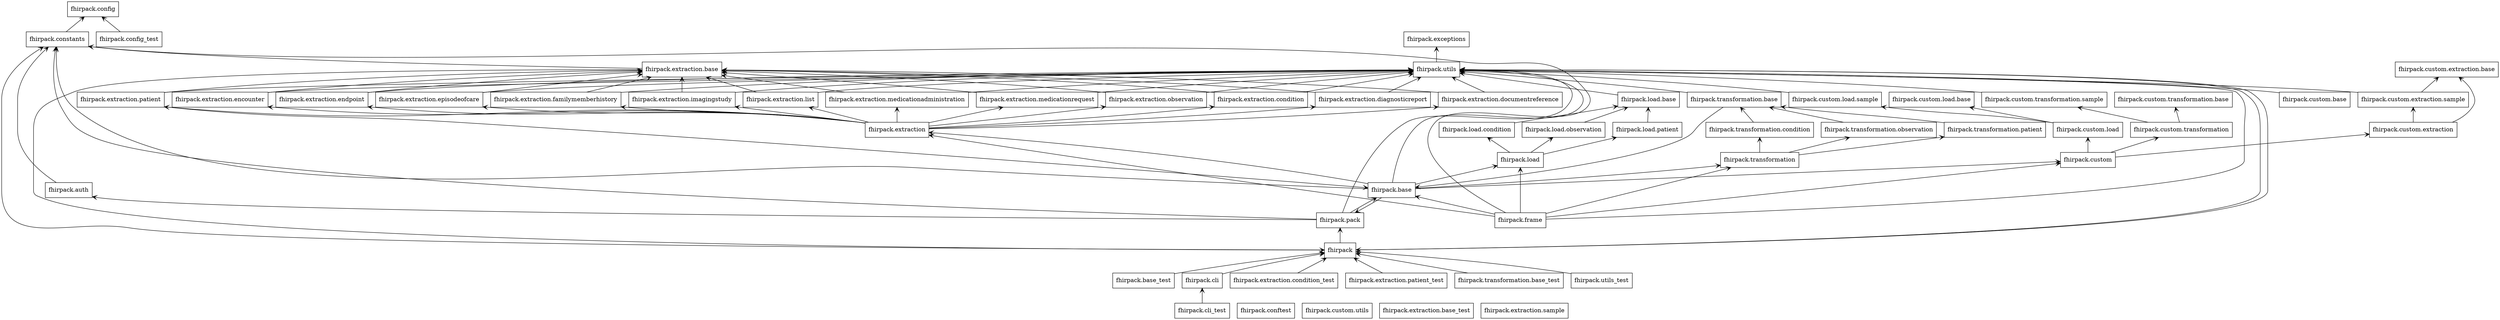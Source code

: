 digraph "packages_fhirpack" {
rankdir=BT
charset="utf-8"
"fhirpack" [color="black", label="fhirpack", shape="box", style="solid"];
"fhirpack.auth" [color="black", label="fhirpack.auth", shape="box", style="solid"];
"fhirpack.base" [color="black", label="fhirpack.base", shape="box", style="solid"];
"fhirpack.base_test" [color="black", label="fhirpack.base_test", shape="box", style="solid"];
"fhirpack.cli" [color="black", label="fhirpack.cli", shape="box", style="solid"];
"fhirpack.cli_test" [color="black", label="fhirpack.cli_test", shape="box", style="solid"];
"fhirpack.config" [color="black", label="fhirpack.config", shape="box", style="solid"];
"fhirpack.config_test" [color="black", label="fhirpack.config_test", shape="box", style="solid"];
"fhirpack.conftest" [color="black", label="fhirpack.conftest", shape="box", style="solid"];
"fhirpack.constants" [color="black", label="fhirpack.constants", shape="box", style="solid"];
"fhirpack.custom" [color="black", label="fhirpack.custom", shape="box", style="solid"];
"fhirpack.custom.base" [color="black", label="fhirpack.custom.base", shape="box", style="solid"];
"fhirpack.custom.extraction" [color="black", label="fhirpack.custom.extraction", shape="box", style="solid"];
"fhirpack.custom.extraction.base" [color="black", label="fhirpack.custom.extraction.base", shape="box", style="solid"];
"fhirpack.custom.extraction.sample" [color="black", label="fhirpack.custom.extraction.sample", shape="box", style="solid"];
"fhirpack.custom.load" [color="black", label="fhirpack.custom.load", shape="box", style="solid"];
"fhirpack.custom.load.base" [color="black", label="fhirpack.custom.load.base", shape="box", style="solid"];
"fhirpack.custom.load.sample" [color="black", label="fhirpack.custom.load.sample", shape="box", style="solid"];
"fhirpack.custom.transformation" [color="black", label="fhirpack.custom.transformation", shape="box", style="solid"];
"fhirpack.custom.transformation.base" [color="black", label="fhirpack.custom.transformation.base", shape="box", style="solid"];
"fhirpack.custom.transformation.sample" [color="black", label="fhirpack.custom.transformation.sample", shape="box", style="solid"];
"fhirpack.custom.utils" [color="black", label="fhirpack.custom.utils", shape="box", style="solid"];
"fhirpack.exceptions" [color="black", label="fhirpack.exceptions", shape="box", style="solid"];
"fhirpack.extraction" [color="black", label="fhirpack.extraction", shape="box", style="solid"];
"fhirpack.extraction.base" [color="black", label="fhirpack.extraction.base", shape="box", style="solid"];
"fhirpack.extraction.base_test" [color="black", label="fhirpack.extraction.base_test", shape="box", style="solid"];
"fhirpack.extraction.condition" [color="black", label="fhirpack.extraction.condition", shape="box", style="solid"];
"fhirpack.extraction.condition_test" [color="black", label="fhirpack.extraction.condition_test", shape="box", style="solid"];
"fhirpack.extraction.diagnosticreport" [color="black", label="fhirpack.extraction.diagnosticreport", shape="box", style="solid"];
"fhirpack.extraction.documentreference" [color="black", label="fhirpack.extraction.documentreference", shape="box", style="solid"];
"fhirpack.extraction.encounter" [color="black", label="fhirpack.extraction.encounter", shape="box", style="solid"];
"fhirpack.extraction.endpoint" [color="black", label="fhirpack.extraction.endpoint", shape="box", style="solid"];
"fhirpack.extraction.episodeofcare" [color="black", label="fhirpack.extraction.episodeofcare", shape="box", style="solid"];
"fhirpack.extraction.familymemberhistory" [color="black", label="fhirpack.extraction.familymemberhistory", shape="box", style="solid"];
"fhirpack.extraction.imagingstudy" [color="black", label="fhirpack.extraction.imagingstudy", shape="box", style="solid"];
"fhirpack.extraction.list" [color="black", label="fhirpack.extraction.list", shape="box", style="solid"];
"fhirpack.extraction.medicationadministration" [color="black", label="fhirpack.extraction.medicationadministration", shape="box", style="solid"];
"fhirpack.extraction.medicationrequest" [color="black", label="fhirpack.extraction.medicationrequest", shape="box", style="solid"];
"fhirpack.extraction.observation" [color="black", label="fhirpack.extraction.observation", shape="box", style="solid"];
"fhirpack.extraction.patient" [color="black", label="fhirpack.extraction.patient", shape="box", style="solid"];
"fhirpack.extraction.patient_test" [color="black", label="fhirpack.extraction.patient_test", shape="box", style="solid"];
"fhirpack.extraction.sample" [color="black", label="fhirpack.extraction.sample", shape="box", style="solid"];
"fhirpack.frame" [color="black", label="fhirpack.frame", shape="box", style="solid"];
"fhirpack.load" [color="black", label="fhirpack.load", shape="box", style="solid"];
"fhirpack.load.base" [color="black", label="fhirpack.load.base", shape="box", style="solid"];
"fhirpack.load.condition" [color="black", label="fhirpack.load.condition", shape="box", style="solid"];
"fhirpack.load.observation" [color="black", label="fhirpack.load.observation", shape="box", style="solid"];
"fhirpack.load.patient" [color="black", label="fhirpack.load.patient", shape="box", style="solid"];
"fhirpack.pack" [color="black", label="fhirpack.pack", shape="box", style="solid"];
"fhirpack.transformation" [color="black", label="fhirpack.transformation", shape="box", style="solid"];
"fhirpack.transformation.base" [color="black", label="fhirpack.transformation.base", shape="box", style="solid"];
"fhirpack.transformation.base_test" [color="black", label="fhirpack.transformation.base_test", shape="box", style="solid"];
"fhirpack.transformation.condition" [color="black", label="fhirpack.transformation.condition", shape="box", style="solid"];
"fhirpack.transformation.observation" [color="black", label="fhirpack.transformation.observation", shape="box", style="solid"];
"fhirpack.transformation.patient" [color="black", label="fhirpack.transformation.patient", shape="box", style="solid"];
"fhirpack.utils" [color="black", label="fhirpack.utils", shape="box", style="solid"];
"fhirpack.utils_test" [color="black", label="fhirpack.utils_test", shape="box", style="solid"];
"fhirpack" -> "fhirpack.constants" [arrowhead="open", arrowtail="none"];
"fhirpack" -> "fhirpack.pack" [arrowhead="open", arrowtail="none"];
"fhirpack" -> "fhirpack.utils" [arrowhead="open", arrowtail="none"];
"fhirpack.auth" -> "fhirpack.constants" [arrowhead="open", arrowtail="none"];
"fhirpack.base" -> "fhirpack.constants" [arrowhead="open", arrowtail="none"];
"fhirpack.base" -> "fhirpack.custom" [arrowhead="open", arrowtail="none"];
"fhirpack.base" -> "fhirpack.extraction" [arrowhead="open", arrowtail="none"];
"fhirpack.base" -> "fhirpack.load" [arrowhead="open", arrowtail="none"];
"fhirpack.base" -> "fhirpack.pack" [arrowhead="open", arrowtail="none"];
"fhirpack.base" -> "fhirpack.transformation" [arrowhead="open", arrowtail="none"];
"fhirpack.base" -> "fhirpack.utils" [arrowhead="open", arrowtail="none"];
"fhirpack.base_test" -> "fhirpack" [arrowhead="open", arrowtail="none"];
"fhirpack.cli" -> "fhirpack" [arrowhead="open", arrowtail="none"];
"fhirpack.cli_test" -> "fhirpack.cli" [arrowhead="open", arrowtail="none"];
"fhirpack.config_test" -> "fhirpack.config" [arrowhead="open", arrowtail="none"];
"fhirpack.constants" -> "fhirpack.config" [arrowhead="open", arrowtail="none"];
"fhirpack.custom" -> "fhirpack.custom.extraction" [arrowhead="open", arrowtail="none"];
"fhirpack.custom" -> "fhirpack.custom.load" [arrowhead="open", arrowtail="none"];
"fhirpack.custom" -> "fhirpack.custom.transformation" [arrowhead="open", arrowtail="none"];
"fhirpack.custom.base" -> "fhirpack.utils" [arrowhead="open", arrowtail="none"];
"fhirpack.custom.extraction" -> "fhirpack.custom.extraction.base" [arrowhead="open", arrowtail="none"];
"fhirpack.custom.extraction" -> "fhirpack.custom.extraction.sample" [arrowhead="open", arrowtail="none"];
"fhirpack.custom.extraction.sample" -> "fhirpack.custom.extraction.base" [arrowhead="open", arrowtail="none"];
"fhirpack.custom.extraction.sample" -> "fhirpack.utils" [arrowhead="open", arrowtail="none"];
"fhirpack.custom.load" -> "fhirpack.custom.load.base" [arrowhead="open", arrowtail="none"];
"fhirpack.custom.load" -> "fhirpack.custom.load.sample" [arrowhead="open", arrowtail="none"];
"fhirpack.custom.load.sample" -> "fhirpack.utils" [arrowhead="open", arrowtail="none"];
"fhirpack.custom.transformation" -> "fhirpack.custom.transformation.base" [arrowhead="open", arrowtail="none"];
"fhirpack.custom.transformation" -> "fhirpack.custom.transformation.sample" [arrowhead="open", arrowtail="none"];
"fhirpack.custom.transformation.sample" -> "fhirpack.utils" [arrowhead="open", arrowtail="none"];
"fhirpack.extraction" -> "fhirpack.extraction.condition" [arrowhead="open", arrowtail="none"];
"fhirpack.extraction" -> "fhirpack.extraction.diagnosticreport" [arrowhead="open", arrowtail="none"];
"fhirpack.extraction" -> "fhirpack.extraction.documentreference" [arrowhead="open", arrowtail="none"];
"fhirpack.extraction" -> "fhirpack.extraction.encounter" [arrowhead="open", arrowtail="none"];
"fhirpack.extraction" -> "fhirpack.extraction.endpoint" [arrowhead="open", arrowtail="none"];
"fhirpack.extraction" -> "fhirpack.extraction.episodeofcare" [arrowhead="open", arrowtail="none"];
"fhirpack.extraction" -> "fhirpack.extraction.familymemberhistory" [arrowhead="open", arrowtail="none"];
"fhirpack.extraction" -> "fhirpack.extraction.imagingstudy" [arrowhead="open", arrowtail="none"];
"fhirpack.extraction" -> "fhirpack.extraction.list" [arrowhead="open", arrowtail="none"];
"fhirpack.extraction" -> "fhirpack.extraction.medicationadministration" [arrowhead="open", arrowtail="none"];
"fhirpack.extraction" -> "fhirpack.extraction.medicationrequest" [arrowhead="open", arrowtail="none"];
"fhirpack.extraction" -> "fhirpack.extraction.observation" [arrowhead="open", arrowtail="none"];
"fhirpack.extraction" -> "fhirpack.extraction.patient" [arrowhead="open", arrowtail="none"];
"fhirpack.extraction.base" -> "fhirpack" [arrowhead="open", arrowtail="none"];
"fhirpack.extraction.base" -> "fhirpack.constants" [arrowhead="open", arrowtail="none"];
"fhirpack.extraction.condition" -> "fhirpack.extraction.base" [arrowhead="open", arrowtail="none"];
"fhirpack.extraction.condition" -> "fhirpack.utils" [arrowhead="open", arrowtail="none"];
"fhirpack.extraction.condition_test" -> "fhirpack" [arrowhead="open", arrowtail="none"];
"fhirpack.extraction.diagnosticreport" -> "fhirpack.extraction.base" [arrowhead="open", arrowtail="none"];
"fhirpack.extraction.diagnosticreport" -> "fhirpack.utils" [arrowhead="open", arrowtail="none"];
"fhirpack.extraction.documentreference" -> "fhirpack.extraction.base" [arrowhead="open", arrowtail="none"];
"fhirpack.extraction.documentreference" -> "fhirpack.utils" [arrowhead="open", arrowtail="none"];
"fhirpack.extraction.encounter" -> "fhirpack.extraction.base" [arrowhead="open", arrowtail="none"];
"fhirpack.extraction.encounter" -> "fhirpack.utils" [arrowhead="open", arrowtail="none"];
"fhirpack.extraction.endpoint" -> "fhirpack.extraction.base" [arrowhead="open", arrowtail="none"];
"fhirpack.extraction.endpoint" -> "fhirpack.utils" [arrowhead="open", arrowtail="none"];
"fhirpack.extraction.episodeofcare" -> "fhirpack.extraction.base" [arrowhead="open", arrowtail="none"];
"fhirpack.extraction.episodeofcare" -> "fhirpack.utils" [arrowhead="open", arrowtail="none"];
"fhirpack.extraction.familymemberhistory" -> "fhirpack.extraction.base" [arrowhead="open", arrowtail="none"];
"fhirpack.extraction.familymemberhistory" -> "fhirpack.utils" [arrowhead="open", arrowtail="none"];
"fhirpack.extraction.imagingstudy" -> "fhirpack.extraction.base" [arrowhead="open", arrowtail="none"];
"fhirpack.extraction.imagingstudy" -> "fhirpack.utils" [arrowhead="open", arrowtail="none"];
"fhirpack.extraction.list" -> "fhirpack.extraction.base" [arrowhead="open", arrowtail="none"];
"fhirpack.extraction.list" -> "fhirpack.utils" [arrowhead="open", arrowtail="none"];
"fhirpack.extraction.medicationadministration" -> "fhirpack.extraction.base" [arrowhead="open", arrowtail="none"];
"fhirpack.extraction.medicationadministration" -> "fhirpack.utils" [arrowhead="open", arrowtail="none"];
"fhirpack.extraction.medicationrequest" -> "fhirpack.extraction.base" [arrowhead="open", arrowtail="none"];
"fhirpack.extraction.medicationrequest" -> "fhirpack.utils" [arrowhead="open", arrowtail="none"];
"fhirpack.extraction.observation" -> "fhirpack.extraction.base" [arrowhead="open", arrowtail="none"];
"fhirpack.extraction.observation" -> "fhirpack.utils" [arrowhead="open", arrowtail="none"];
"fhirpack.extraction.patient" -> "fhirpack.base" [arrowhead="open", arrowtail="none"];
"fhirpack.extraction.patient" -> "fhirpack.extraction.base" [arrowhead="open", arrowtail="none"];
"fhirpack.extraction.patient" -> "fhirpack.utils" [arrowhead="open", arrowtail="none"];
"fhirpack.extraction.patient_test" -> "fhirpack" [arrowhead="open", arrowtail="none"];
"fhirpack.frame" -> "fhirpack.base" [arrowhead="open", arrowtail="none"];
"fhirpack.frame" -> "fhirpack.constants" [arrowhead="open", arrowtail="none"];
"fhirpack.frame" -> "fhirpack.custom" [arrowhead="open", arrowtail="none"];
"fhirpack.frame" -> "fhirpack.extraction" [arrowhead="open", arrowtail="none"];
"fhirpack.frame" -> "fhirpack.load" [arrowhead="open", arrowtail="none"];
"fhirpack.frame" -> "fhirpack.transformation" [arrowhead="open", arrowtail="none"];
"fhirpack.frame" -> "fhirpack.utils" [arrowhead="open", arrowtail="none"];
"fhirpack.load" -> "fhirpack.load.condition" [arrowhead="open", arrowtail="none"];
"fhirpack.load" -> "fhirpack.load.observation" [arrowhead="open", arrowtail="none"];
"fhirpack.load" -> "fhirpack.load.patient" [arrowhead="open", arrowtail="none"];
"fhirpack.load.base" -> "fhirpack.utils" [arrowhead="open", arrowtail="none"];
"fhirpack.load.condition" -> "fhirpack.load.base" [arrowhead="open", arrowtail="none"];
"fhirpack.load.observation" -> "fhirpack.load.base" [arrowhead="open", arrowtail="none"];
"fhirpack.load.patient" -> "fhirpack.load.base" [arrowhead="open", arrowtail="none"];
"fhirpack.pack" -> "fhirpack.auth" [arrowhead="open", arrowtail="none"];
"fhirpack.pack" -> "fhirpack.base" [arrowhead="open", arrowtail="none"];
"fhirpack.pack" -> "fhirpack.constants" [arrowhead="open", arrowtail="none"];
"fhirpack.pack" -> "fhirpack.utils" [arrowhead="open", arrowtail="none"];
"fhirpack.transformation" -> "fhirpack.transformation.condition" [arrowhead="open", arrowtail="none"];
"fhirpack.transformation" -> "fhirpack.transformation.observation" [arrowhead="open", arrowtail="none"];
"fhirpack.transformation" -> "fhirpack.transformation.patient" [arrowhead="open", arrowtail="none"];
"fhirpack.transformation.base" -> "fhirpack.base" [arrowhead="open", arrowtail="none"];
"fhirpack.transformation.base" -> "fhirpack.utils" [arrowhead="open", arrowtail="none"];
"fhirpack.transformation.base_test" -> "fhirpack" [arrowhead="open", arrowtail="none"];
"fhirpack.transformation.condition" -> "fhirpack.transformation.base" [arrowhead="open", arrowtail="none"];
"fhirpack.transformation.observation" -> "fhirpack.transformation.base" [arrowhead="open", arrowtail="none"];
"fhirpack.transformation.patient" -> "fhirpack.transformation.base" [arrowhead="open", arrowtail="none"];
"fhirpack.utils" -> "fhirpack" [arrowhead="open", arrowtail="none"];
"fhirpack.utils" -> "fhirpack.exceptions" [arrowhead="open", arrowtail="none"];
"fhirpack.utils_test" -> "fhirpack" [arrowhead="open", arrowtail="none"];
}
